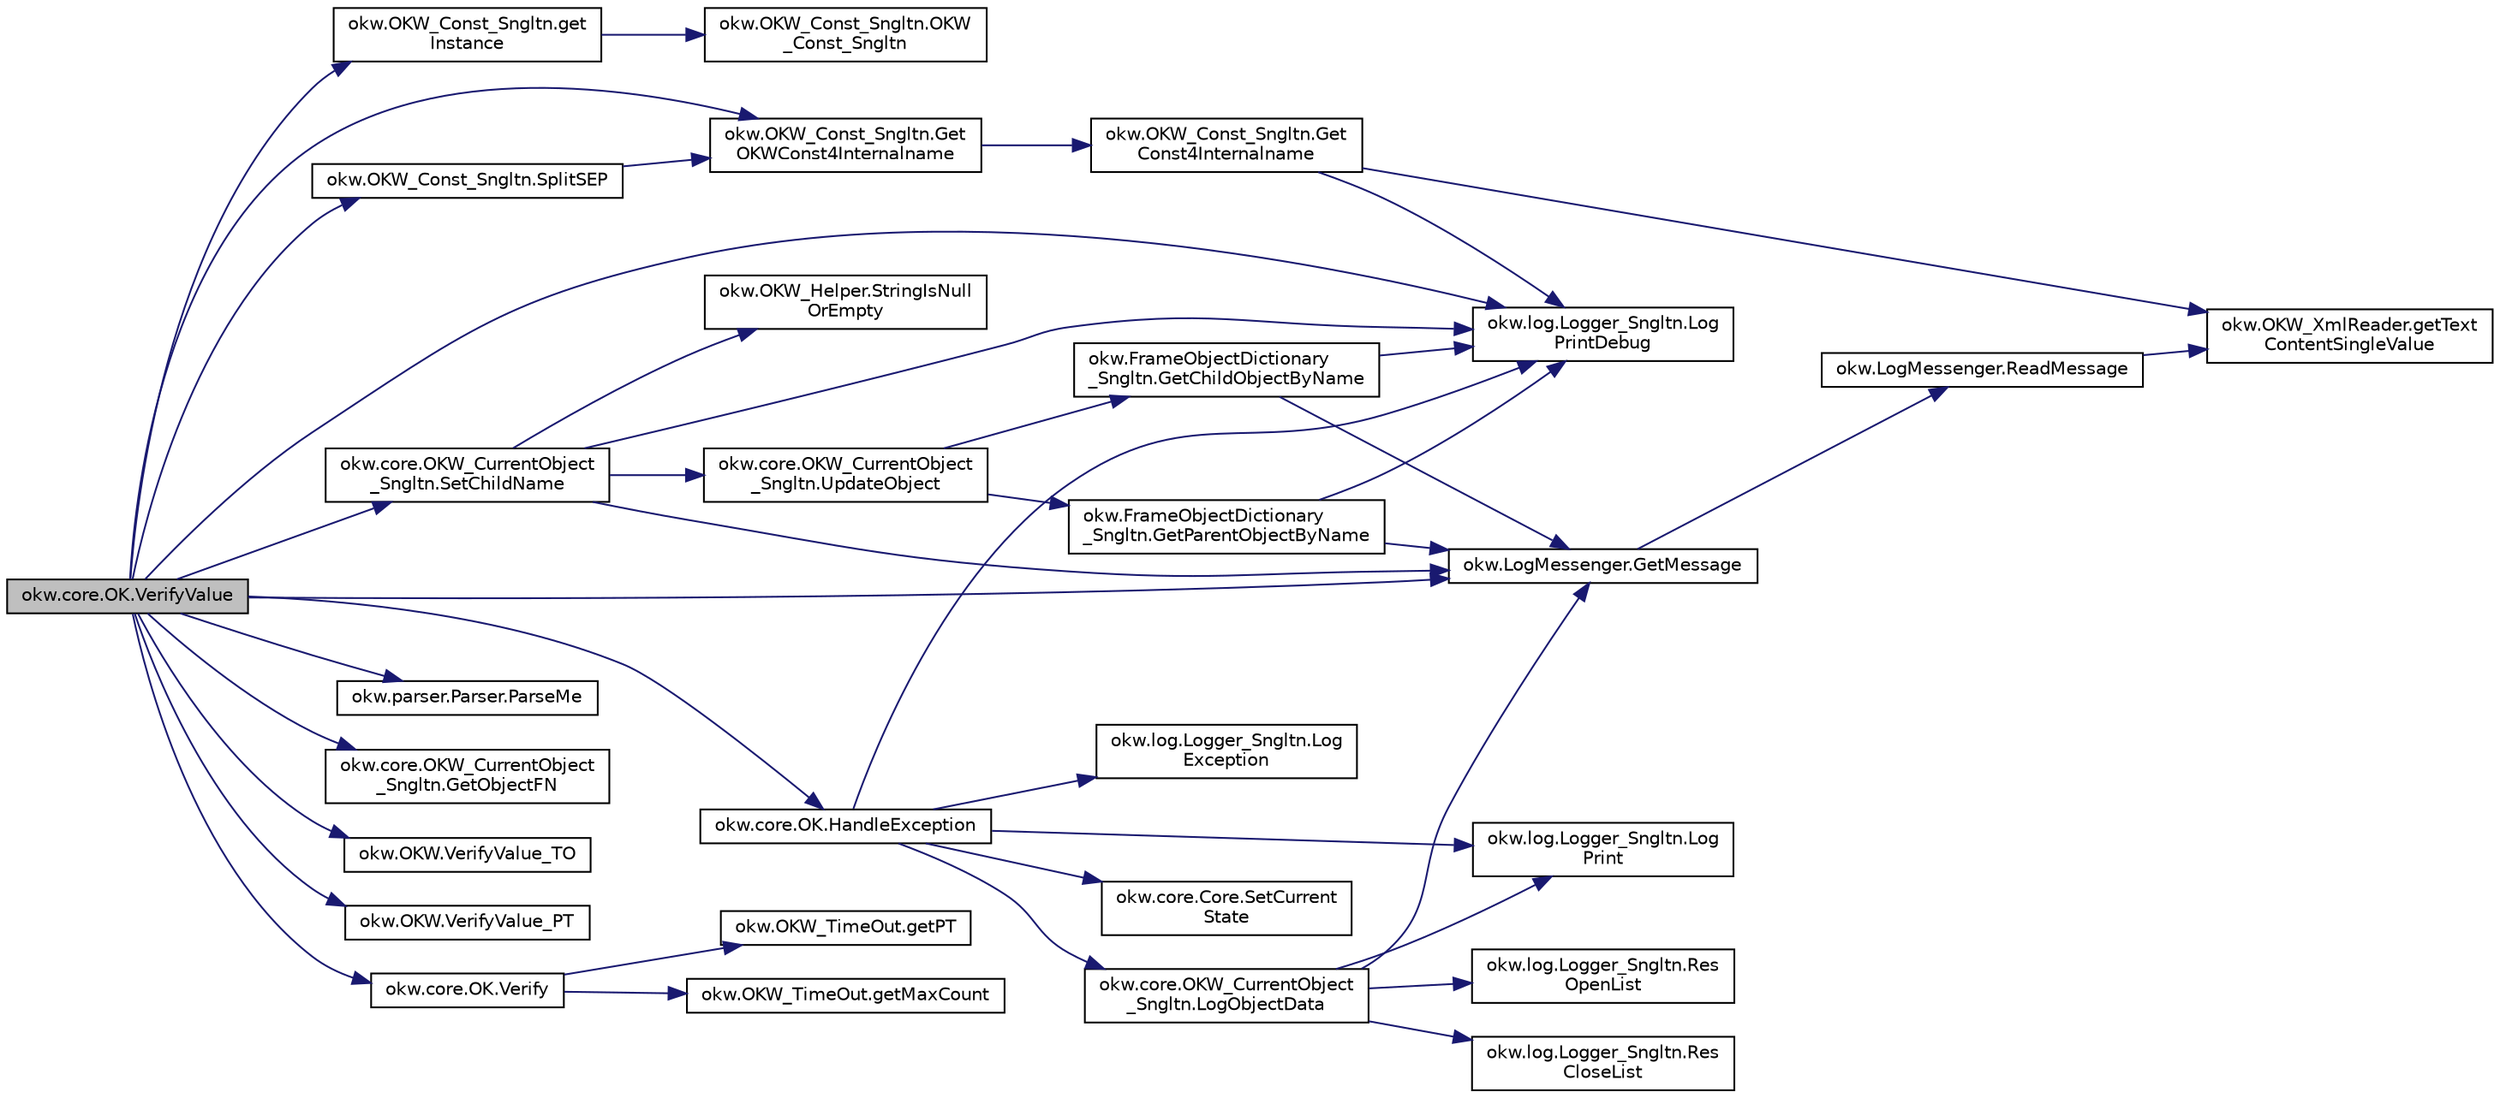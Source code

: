 digraph "okw.core.OK.VerifyValue"
{
 // INTERACTIVE_SVG=YES
  edge [fontname="Helvetica",fontsize="10",labelfontname="Helvetica",labelfontsize="10"];
  node [fontname="Helvetica",fontsize="10",shape=record];
  rankdir="LR";
  Node1423 [label="okw.core.OK.VerifyValue",height=0.2,width=0.4,color="black", fillcolor="grey75", style="filled", fontcolor="black"];
  Node1423 -> Node1424 [color="midnightblue",fontsize="10",style="solid",fontname="Helvetica"];
  Node1424 [label="okw.OKW_Const_Sngltn.get\lInstance",height=0.2,width=0.4,color="black", fillcolor="white", style="filled",URL="$classokw_1_1_o_k_w___const___sngltn.html#afdb8f095b58cbd870dbb8eb353e3b0bf",tooltip="Holt die einzige Instanz dieser Klasse. "];
  Node1424 -> Node1425 [color="midnightblue",fontsize="10",style="solid",fontname="Helvetica"];
  Node1425 [label="okw.OKW_Const_Sngltn.OKW\l_Const_Sngltn",height=0.2,width=0.4,color="black", fillcolor="white", style="filled",URL="$classokw_1_1_o_k_w___const___sngltn.html#a8404c43fc549df30d37c369c7d6e89ae",tooltip="Privater Konstruktor ohne Parameter im Entwurfsmuster Singelton initialisiert die Klasse OKW_Const..."];
  Node1423 -> Node1426 [color="midnightblue",fontsize="10",style="solid",fontname="Helvetica"];
  Node1426 [label="okw.OKW_Const_Sngltn.Get\lOKWConst4Internalname",height=0.2,width=0.4,color="black", fillcolor="white", style="filled",URL="$classokw_1_1_o_k_w___const___sngltn.html#a02c05c79f7ea6e862a81a64ce23941fd",tooltip="Methode ermittelt für Internalname und der aktuell eingestellten Sprache den Wert für OKWConst..."];
  Node1426 -> Node1427 [color="midnightblue",fontsize="10",style="solid",fontname="Helvetica"];
  Node1427 [label="okw.OKW_Const_Sngltn.Get\lConst4Internalname",height=0.2,width=0.4,color="black", fillcolor="white", style="filled",URL="$classokw_1_1_o_k_w___const___sngltn.html#a51cde06bf07e855ba4d69ff36b9a27f7",tooltip="Methode ermittelt für Internalname und der aktuell eingestellten Sprache den Wert für Const..."];
  Node1427 -> Node1428 [color="midnightblue",fontsize="10",style="solid",fontname="Helvetica"];
  Node1428 [label="okw.log.Logger_Sngltn.Log\lPrintDebug",height=0.2,width=0.4,color="black", fillcolor="white", style="filled",URL="$classokw_1_1log_1_1_logger___sngltn.html#a313f97c79ba4662d9daaf7f537dd02f4",tooltip="Loggt eine Nachricht. "];
  Node1427 -> Node1429 [color="midnightblue",fontsize="10",style="solid",fontname="Helvetica"];
  Node1429 [label="okw.OKW_XmlReader.getText\lContentSingleValue",height=0.2,width=0.4,color="black", fillcolor="white", style="filled",URL="$classokw_1_1_o_k_w___xml_reader.html#ab920b5335a2e1429c14cc5f8e79f39eb",tooltip="Lies den TextContent eines Tag. "];
  Node1423 -> Node1428 [color="midnightblue",fontsize="10",style="solid",fontname="Helvetica"];
  Node1423 -> Node1430 [color="midnightblue",fontsize="10",style="solid",fontname="Helvetica"];
  Node1430 [label="okw.LogMessenger.GetMessage",height=0.2,width=0.4,color="black", fillcolor="white", style="filled",URL="$classokw_1_1_log_messenger.html#af225d1f037d47b3b085175c09d78bdd2",tooltip="Holt die Log-Meldung für MethodeNmae/Textkey ohne weitere Parameter. "];
  Node1430 -> Node1431 [color="midnightblue",fontsize="10",style="solid",fontname="Helvetica"];
  Node1431 [label="okw.LogMessenger.ReadMessage",height=0.2,width=0.4,color="black", fillcolor="white", style="filled",URL="$classokw_1_1_log_messenger.html#a530cd6ab82ec82a04206a2e976ec06e3",tooltip="Interne Kernfunktion holt die Log-Meldung mit Platzhaltern aus der XML-Datei. "];
  Node1431 -> Node1429 [color="midnightblue",fontsize="10",style="solid",fontname="Helvetica"];
  Node1423 -> Node1432 [color="midnightblue",fontsize="10",style="solid",fontname="Helvetica"];
  Node1432 [label="okw.OKW_Const_Sngltn.SplitSEP",height=0.2,width=0.4,color="black", fillcolor="white", style="filled",URL="$classokw_1_1_o_k_w___const___sngltn.html#a3851ae4f27e2ae512749767b86b3fc13",tooltip="Methode trennt einen String und wandelt diesen in einen ListString um. "];
  Node1432 -> Node1426 [color="midnightblue",fontsize="10",style="solid",fontname="Helvetica"];
  Node1423 -> Node1433 [color="midnightblue",fontsize="10",style="solid",fontname="Helvetica"];
  Node1433 [label="okw.parser.Parser.ParseMe",height=0.2,width=0.4,color="black", fillcolor="white", style="filled",URL="$classokw_1_1parser_1_1_parser.html#a46afb901847316c744413ce473ecada3",tooltip="Parst einen _List&lt string&gt, ersetzt die Parser-Schlüsslewörter durch Werte. "];
  Node1423 -> Node1434 [color="midnightblue",fontsize="10",style="solid",fontname="Helvetica"];
  Node1434 [label="okw.core.OKW_CurrentObject\l_Sngltn.SetChildName",height=0.2,width=0.4,color="black", fillcolor="white", style="filled",URL="$classokw_1_1core_1_1_o_k_w___current_object___sngltn.html#aaf87c468ae2476e28fe8a4fb8f996277",tooltip="Setzt das Kindobjekt. "];
  Node1434 -> Node1428 [color="midnightblue",fontsize="10",style="solid",fontname="Helvetica"];
  Node1434 -> Node1430 [color="midnightblue",fontsize="10",style="solid",fontname="Helvetica"];
  Node1434 -> Node1435 [color="midnightblue",fontsize="10",style="solid",fontname="Helvetica"];
  Node1435 [label="okw.OKW_Helper.StringIsNull\lOrEmpty",height=0.2,width=0.4,color="black", fillcolor="white", style="filled",URL="$classokw_1_1_o_k_w___helper.html#ac042a51d58d56ede78ecff1b082f72f3",tooltip="Prüft ob der gegeben String fpsStrin null oder leer (\"\") ist. "];
  Node1434 -> Node1436 [color="midnightblue",fontsize="10",style="solid",fontname="Helvetica"];
  Node1436 [label="okw.core.OKW_CurrentObject\l_Sngltn.UpdateObject",height=0.2,width=0.4,color="black", fillcolor="white", style="filled",URL="$classokw_1_1core_1_1_o_k_w___current_object___sngltn.html#ae9a94a0fbfc07ca5f94e2acf44abee3a",tooltip="Methode aktualisert zwei Werte: "];
  Node1436 -> Node1437 [color="midnightblue",fontsize="10",style="solid",fontname="Helvetica"];
  Node1437 [label="okw.FrameObjectDictionary\l_Sngltn.GetParentObjectByName",height=0.2,width=0.4,color="black", fillcolor="white", style="filled",URL="$classokw_1_1_frame_object_dictionary___sngltn.html#ad8f8fa2d1e817d6390238be819f0fc35",tooltip="Die Methode liefert das Frame-Object des gegebenen FN eines Fensterobjektes zurück. "];
  Node1437 -> Node1428 [color="midnightblue",fontsize="10",style="solid",fontname="Helvetica"];
  Node1437 -> Node1430 [color="midnightblue",fontsize="10",style="solid",fontname="Helvetica"];
  Node1436 -> Node1438 [color="midnightblue",fontsize="10",style="solid",fontname="Helvetica"];
  Node1438 [label="okw.FrameObjectDictionary\l_Sngltn.GetChildObjectByName",height=0.2,width=0.4,color="black", fillcolor="white", style="filled",URL="$classokw_1_1_frame_object_dictionary___sngltn.html#ad6907b6c5e325dcb48932a56aefdbd38",tooltip="Die Methode liefert das Objekt des gegebenen Kindobjekttests zurück. "];
  Node1438 -> Node1428 [color="midnightblue",fontsize="10",style="solid",fontname="Helvetica"];
  Node1438 -> Node1430 [color="midnightblue",fontsize="10",style="solid",fontname="Helvetica"];
  Node1423 -> Node1439 [color="midnightblue",fontsize="10",style="solid",fontname="Helvetica"];
  Node1439 [label="okw.core.OKW_CurrentObject\l_Sngltn.GetObjectFN",height=0.2,width=0.4,color="black", fillcolor="white", style="filled",URL="$classokw_1_1core_1_1_o_k_w___current_object___sngltn.html#a556e288e0c461d114206577d37296161",tooltip="Ermittelt den ObjektNamen des aktuellen Objektes. "];
  Node1423 -> Node1440 [color="midnightblue",fontsize="10",style="solid",fontname="Helvetica"];
  Node1440 [label="okw.OKW.VerifyValue_TO",height=0.2,width=0.4,color="black", fillcolor="white", style="filled",URL="$interfaceokw_1_1_o_k_w.html#a3ef9ef7440ec347cb80d403321e4a843",tooltip="TimeOut in [s] für das Schlüsselwort VerifyValue. "];
  Node1423 -> Node1441 [color="midnightblue",fontsize="10",style="solid",fontname="Helvetica"];
  Node1441 [label="okw.OKW.VerifyValue_PT",height=0.2,width=0.4,color="black", fillcolor="white", style="filled",URL="$interfaceokw_1_1_o_k_w.html#a6d2799929ca6c0ecd3ebd0e2003a96b1",tooltip="Polling Time in [ms] für das Schlüsselwort VerifyValue. "];
  Node1423 -> Node1442 [color="midnightblue",fontsize="10",style="solid",fontname="Helvetica"];
  Node1442 [label="okw.core.OK.Verify",height=0.2,width=0.4,color="black", fillcolor="white", style="filled",URL="$classokw_1_1core_1_1_o_k.html#ae4295782abd4bd5aeece130f0f12b71a"];
  Node1442 -> Node1443 [color="midnightblue",fontsize="10",style="solid",fontname="Helvetica"];
  Node1443 [label="okw.OKW_TimeOut.getMaxCount",height=0.2,width=0.4,color="black", fillcolor="white", style="filled",URL="$classokw_1_1_o_k_w___time_out.html#adf7b9cc33db065c1f284bb5db2227b51",tooltip="Anzahl der berechnetten Zyklen. "];
  Node1442 -> Node1444 [color="midnightblue",fontsize="10",style="solid",fontname="Helvetica"];
  Node1444 [label="okw.OKW_TimeOut.getPT",height=0.2,width=0.4,color="black", fillcolor="white", style="filled",URL="$classokw_1_1_o_k_w___time_out.html#ab7142e5e6adc82f308a70177c71ced2c",tooltip="Wartezeit zwischen zwei Pollings in [ms]. "];
  Node1423 -> Node1445 [color="midnightblue",fontsize="10",style="solid",fontname="Helvetica"];
  Node1445 [label="okw.core.OK.HandleException",height=0.2,width=0.4,color="black", fillcolor="white", style="filled",URL="$classokw_1_1core_1_1_o_k.html#a1d020010a639b1aba44f93f4d046611d",tooltip="Zentrale Exception-Behandlung. "];
  Node1445 -> Node1446 [color="midnightblue",fontsize="10",style="solid",fontname="Helvetica"];
  Node1446 [label="okw.log.Logger_Sngltn.Log\lPrint",height=0.2,width=0.4,color="black", fillcolor="white", style="filled",URL="$classokw_1_1log_1_1_logger___sngltn.html#a8ebceaddd6cc6963ddb8e08c72ea808c",tooltip="LogPrint Function: Prints the values of expressions to the results file. "];
  Node1445 -> Node1447 [color="midnightblue",fontsize="10",style="solid",fontname="Helvetica"];
  Node1447 [label="okw.log.Logger_Sngltn.Log\lException",height=0.2,width=0.4,color="black", fillcolor="white", style="filled",URL="$classokw_1_1log_1_1_logger___sngltn.html#aa29d396a2b9df1ac57079d777c548181",tooltip="LogException Function: Logs a Script Exception to the results file. "];
  Node1445 -> Node1428 [color="midnightblue",fontsize="10",style="solid",fontname="Helvetica"];
  Node1445 -> Node1448 [color="midnightblue",fontsize="10",style="solid",fontname="Helvetica"];
  Node1448 [label="okw.core.OKW_CurrentObject\l_Sngltn.LogObjectData",height=0.2,width=0.4,color="black", fillcolor="white", style="filled",URL="$classokw_1_1core_1_1_o_k_w___current_object___sngltn.html#a01b48f2c86a2f91909143ee9063dfd86",tooltip="Methode gibt alle wichtigen Informationen zum aktuellen Objekt aus. "];
  Node1448 -> Node1449 [color="midnightblue",fontsize="10",style="solid",fontname="Helvetica"];
  Node1449 [label="okw.log.Logger_Sngltn.Res\lOpenList",height=0.2,width=0.4,color="black", fillcolor="white", style="filled",URL="$classokw_1_1log_1_1_logger___sngltn.html#ab4fc711bb4c754f251372ff3b14ab9c9",tooltip="Creates a new hierarchical level in the results file. "];
  Node1448 -> Node1446 [color="midnightblue",fontsize="10",style="solid",fontname="Helvetica"];
  Node1448 -> Node1430 [color="midnightblue",fontsize="10",style="solid",fontname="Helvetica"];
  Node1448 -> Node1450 [color="midnightblue",fontsize="10",style="solid",fontname="Helvetica"];
  Node1450 [label="okw.log.Logger_Sngltn.Res\lCloseList",height=0.2,width=0.4,color="black", fillcolor="white", style="filled",URL="$classokw_1_1log_1_1_logger___sngltn.html#a9b54104f7e0b4c0a473877b19dfaed56",tooltip="Closes a hierarchical level in the results file that was opened with ResOpenList. ..."];
  Node1445 -> Node1451 [color="midnightblue",fontsize="10",style="solid",fontname="Helvetica"];
  Node1451 [label="okw.core.Core.SetCurrent\lState",height=0.2,width=0.4,color="black", fillcolor="white", style="filled",URL="$classokw_1_1core_1_1_core.html#aafe6e3d88e810dabf350b37058d4af97",tooltip="Setter zum Setzen des aktuellen Zustandes. "];
}
